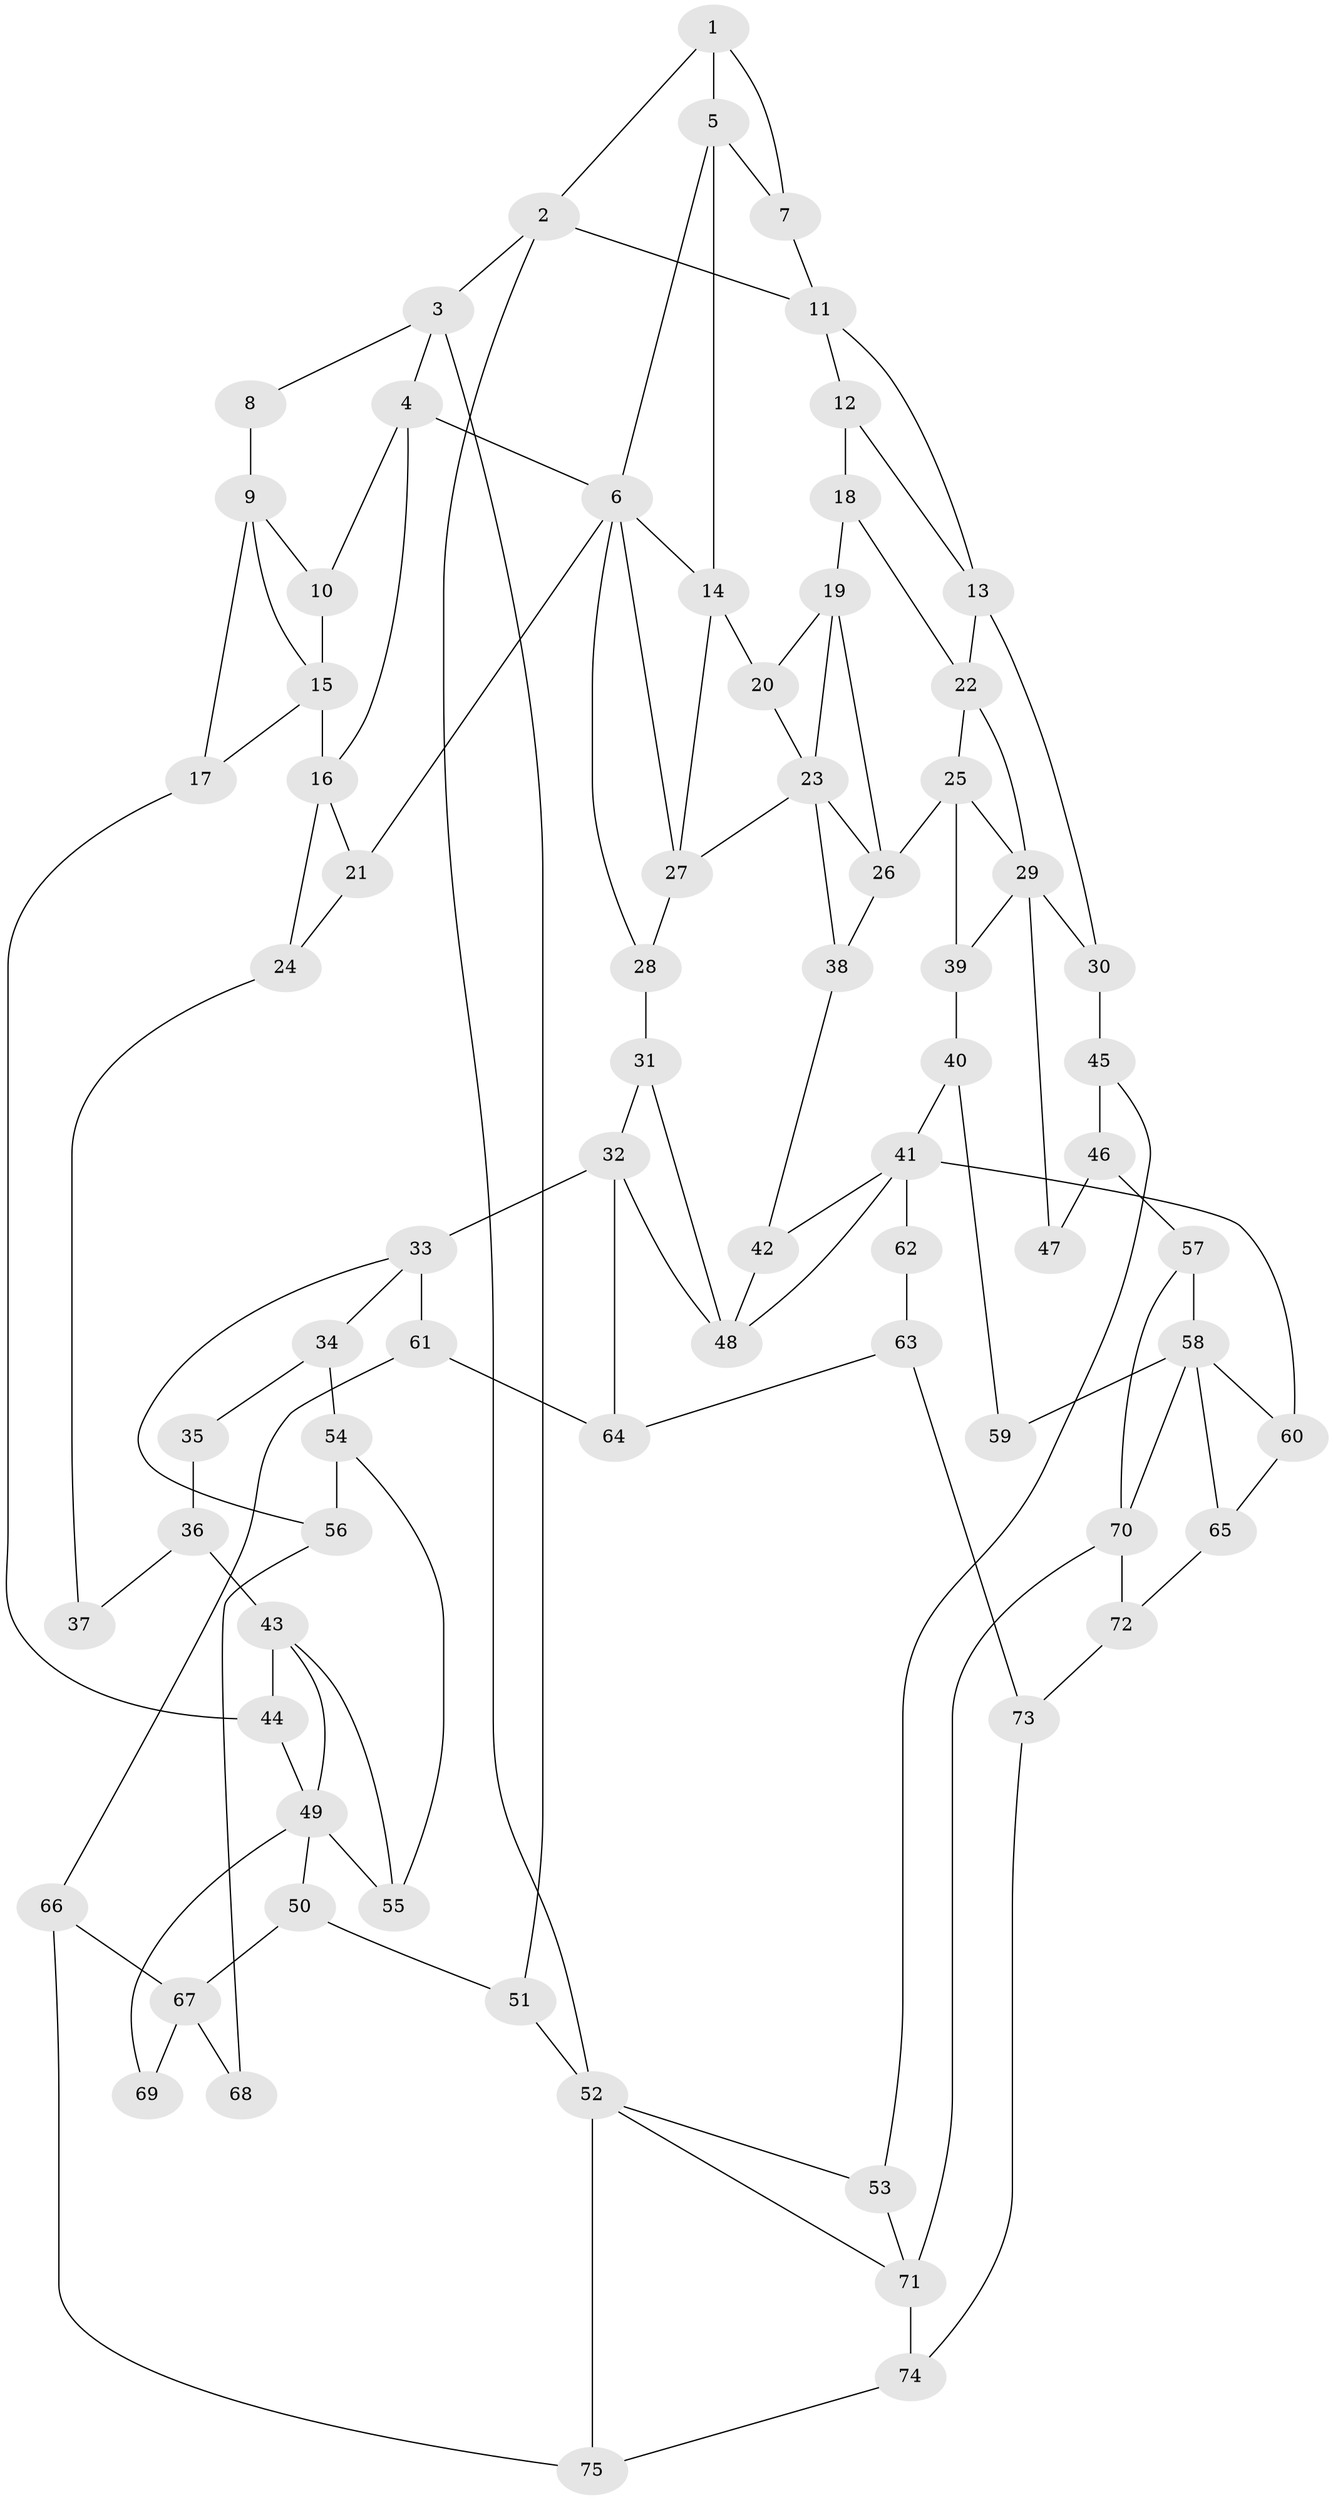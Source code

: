 // original degree distribution, {3: 0.02, 4: 0.22, 6: 0.22, 5: 0.54}
// Generated by graph-tools (version 1.1) at 2025/38/03/09/25 02:38:39]
// undirected, 75 vertices, 127 edges
graph export_dot {
graph [start="1"]
  node [color=gray90,style=filled];
  1;
  2;
  3;
  4;
  5;
  6;
  7;
  8;
  9;
  10;
  11;
  12;
  13;
  14;
  15;
  16;
  17;
  18;
  19;
  20;
  21;
  22;
  23;
  24;
  25;
  26;
  27;
  28;
  29;
  30;
  31;
  32;
  33;
  34;
  35;
  36;
  37;
  38;
  39;
  40;
  41;
  42;
  43;
  44;
  45;
  46;
  47;
  48;
  49;
  50;
  51;
  52;
  53;
  54;
  55;
  56;
  57;
  58;
  59;
  60;
  61;
  62;
  63;
  64;
  65;
  66;
  67;
  68;
  69;
  70;
  71;
  72;
  73;
  74;
  75;
  1 -- 2 [weight=1.0];
  1 -- 5 [weight=1.0];
  1 -- 7 [weight=1.0];
  2 -- 3 [weight=1.0];
  2 -- 11 [weight=1.0];
  2 -- 52 [weight=1.0];
  3 -- 4 [weight=1.0];
  3 -- 8 [weight=1.0];
  3 -- 51 [weight=1.0];
  4 -- 6 [weight=1.0];
  4 -- 10 [weight=1.0];
  4 -- 16 [weight=1.0];
  5 -- 6 [weight=1.0];
  5 -- 7 [weight=1.0];
  5 -- 14 [weight=2.0];
  6 -- 14 [weight=1.0];
  6 -- 21 [weight=1.0];
  6 -- 27 [weight=1.0];
  6 -- 28 [weight=1.0];
  7 -- 11 [weight=1.0];
  8 -- 9 [weight=2.0];
  9 -- 10 [weight=1.0];
  9 -- 15 [weight=1.0];
  9 -- 17 [weight=2.0];
  10 -- 15 [weight=2.0];
  11 -- 12 [weight=1.0];
  11 -- 13 [weight=1.0];
  12 -- 13 [weight=1.0];
  12 -- 18 [weight=1.0];
  13 -- 22 [weight=1.0];
  13 -- 30 [weight=2.0];
  14 -- 20 [weight=2.0];
  14 -- 27 [weight=1.0];
  15 -- 16 [weight=2.0];
  15 -- 17 [weight=1.0];
  16 -- 21 [weight=1.0];
  16 -- 24 [weight=1.0];
  17 -- 44 [weight=1.0];
  18 -- 19 [weight=1.0];
  18 -- 22 [weight=1.0];
  19 -- 20 [weight=1.0];
  19 -- 23 [weight=1.0];
  19 -- 26 [weight=1.0];
  20 -- 23 [weight=1.0];
  21 -- 24 [weight=1.0];
  22 -- 25 [weight=1.0];
  22 -- 29 [weight=1.0];
  23 -- 26 [weight=1.0];
  23 -- 27 [weight=1.0];
  23 -- 38 [weight=1.0];
  24 -- 37 [weight=1.0];
  25 -- 26 [weight=2.0];
  25 -- 29 [weight=1.0];
  25 -- 39 [weight=1.0];
  26 -- 38 [weight=2.0];
  27 -- 28 [weight=1.0];
  28 -- 31 [weight=1.0];
  29 -- 30 [weight=1.0];
  29 -- 39 [weight=1.0];
  29 -- 47 [weight=2.0];
  30 -- 45 [weight=1.0];
  31 -- 32 [weight=1.0];
  31 -- 48 [weight=1.0];
  32 -- 33 [weight=2.0];
  32 -- 48 [weight=1.0];
  32 -- 64 [weight=1.0];
  33 -- 34 [weight=1.0];
  33 -- 56 [weight=1.0];
  33 -- 61 [weight=2.0];
  34 -- 35 [weight=1.0];
  34 -- 54 [weight=1.0];
  35 -- 36 [weight=2.0];
  36 -- 37 [weight=2.0];
  36 -- 43 [weight=2.0];
  38 -- 42 [weight=1.0];
  39 -- 40 [weight=1.0];
  40 -- 41 [weight=1.0];
  40 -- 59 [weight=1.0];
  41 -- 42 [weight=1.0];
  41 -- 48 [weight=1.0];
  41 -- 60 [weight=1.0];
  41 -- 62 [weight=2.0];
  42 -- 48 [weight=1.0];
  43 -- 44 [weight=1.0];
  43 -- 49 [weight=1.0];
  43 -- 55 [weight=1.0];
  44 -- 49 [weight=1.0];
  45 -- 46 [weight=1.0];
  45 -- 53 [weight=1.0];
  46 -- 47 [weight=1.0];
  46 -- 57 [weight=1.0];
  49 -- 50 [weight=1.0];
  49 -- 55 [weight=2.0];
  49 -- 69 [weight=1.0];
  50 -- 51 [weight=1.0];
  50 -- 67 [weight=1.0];
  51 -- 52 [weight=2.0];
  52 -- 53 [weight=1.0];
  52 -- 71 [weight=1.0];
  52 -- 75 [weight=1.0];
  53 -- 71 [weight=1.0];
  54 -- 55 [weight=1.0];
  54 -- 56 [weight=1.0];
  56 -- 68 [weight=1.0];
  57 -- 58 [weight=1.0];
  57 -- 70 [weight=2.0];
  58 -- 59 [weight=2.0];
  58 -- 60 [weight=1.0];
  58 -- 65 [weight=1.0];
  58 -- 70 [weight=1.0];
  60 -- 65 [weight=1.0];
  61 -- 64 [weight=1.0];
  61 -- 66 [weight=1.0];
  62 -- 63 [weight=1.0];
  63 -- 64 [weight=1.0];
  63 -- 73 [weight=1.0];
  65 -- 72 [weight=1.0];
  66 -- 67 [weight=1.0];
  66 -- 75 [weight=1.0];
  67 -- 68 [weight=2.0];
  67 -- 69 [weight=2.0];
  70 -- 71 [weight=2.0];
  70 -- 72 [weight=1.0];
  71 -- 74 [weight=1.0];
  72 -- 73 [weight=1.0];
  73 -- 74 [weight=1.0];
  74 -- 75 [weight=1.0];
}
